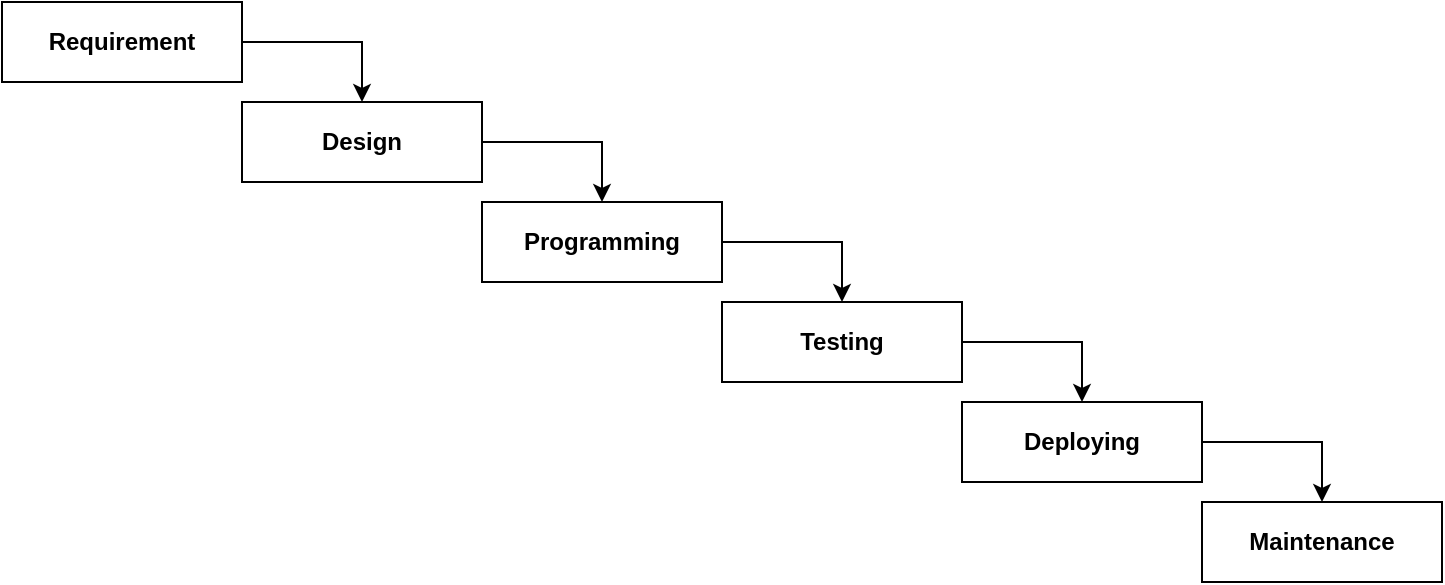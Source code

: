 <mxfile version="24.7.5">
  <diagram name="Page-1" id="o2RGznceNQsW0V0M7qhm">
    <mxGraphModel dx="919" dy="418" grid="1" gridSize="10" guides="1" tooltips="1" connect="1" arrows="1" fold="1" page="1" pageScale="1" pageWidth="850" pageHeight="1100" math="0" shadow="0">
      <root>
        <mxCell id="0" />
        <mxCell id="1" parent="0" />
        <mxCell id="YHrHaXtF--w0TaJamSNH-18" style="edgeStyle=orthogonalEdgeStyle;rounded=0;orthogonalLoop=1;jettySize=auto;html=1;exitX=1;exitY=0.5;exitDx=0;exitDy=0;entryX=0.5;entryY=0;entryDx=0;entryDy=0;" edge="1" parent="1" source="YHrHaXtF--w0TaJamSNH-1" target="YHrHaXtF--w0TaJamSNH-8">
          <mxGeometry relative="1" as="geometry" />
        </mxCell>
        <mxCell id="YHrHaXtF--w0TaJamSNH-1" value="&lt;b&gt;Requirement&lt;/b&gt;" style="rounded=0;whiteSpace=wrap;html=1;" vertex="1" parent="1">
          <mxGeometry x="40" y="40" width="120" height="40" as="geometry" />
        </mxCell>
        <mxCell id="YHrHaXtF--w0TaJamSNH-19" style="edgeStyle=orthogonalEdgeStyle;rounded=0;orthogonalLoop=1;jettySize=auto;html=1;exitX=1;exitY=0.5;exitDx=0;exitDy=0;entryX=0.5;entryY=0;entryDx=0;entryDy=0;" edge="1" parent="1" source="YHrHaXtF--w0TaJamSNH-8" target="YHrHaXtF--w0TaJamSNH-9">
          <mxGeometry relative="1" as="geometry" />
        </mxCell>
        <mxCell id="YHrHaXtF--w0TaJamSNH-8" value="&lt;b&gt;Design&lt;/b&gt;" style="rounded=0;whiteSpace=wrap;html=1;" vertex="1" parent="1">
          <mxGeometry x="160" y="90" width="120" height="40" as="geometry" />
        </mxCell>
        <mxCell id="YHrHaXtF--w0TaJamSNH-20" style="edgeStyle=orthogonalEdgeStyle;rounded=0;orthogonalLoop=1;jettySize=auto;html=1;exitX=1;exitY=0.5;exitDx=0;exitDy=0;entryX=0.5;entryY=0;entryDx=0;entryDy=0;" edge="1" parent="1" source="YHrHaXtF--w0TaJamSNH-9" target="YHrHaXtF--w0TaJamSNH-13">
          <mxGeometry relative="1" as="geometry" />
        </mxCell>
        <mxCell id="YHrHaXtF--w0TaJamSNH-9" value="&lt;b&gt;Programming&lt;/b&gt;" style="rounded=0;whiteSpace=wrap;html=1;" vertex="1" parent="1">
          <mxGeometry x="280" y="140" width="120" height="40" as="geometry" />
        </mxCell>
        <mxCell id="YHrHaXtF--w0TaJamSNH-22" style="edgeStyle=orthogonalEdgeStyle;rounded=0;orthogonalLoop=1;jettySize=auto;html=1;exitX=1;exitY=0.5;exitDx=0;exitDy=0;entryX=0.5;entryY=0;entryDx=0;entryDy=0;" edge="1" parent="1" source="YHrHaXtF--w0TaJamSNH-10" target="YHrHaXtF--w0TaJamSNH-11">
          <mxGeometry relative="1" as="geometry" />
        </mxCell>
        <mxCell id="YHrHaXtF--w0TaJamSNH-10" value="&lt;b&gt;Deploying&lt;/b&gt;" style="rounded=0;whiteSpace=wrap;html=1;" vertex="1" parent="1">
          <mxGeometry x="520" y="240" width="120" height="40" as="geometry" />
        </mxCell>
        <mxCell id="YHrHaXtF--w0TaJamSNH-11" value="&lt;b&gt;Maintenance&lt;/b&gt;" style="rounded=0;whiteSpace=wrap;html=1;" vertex="1" parent="1">
          <mxGeometry x="640" y="290" width="120" height="40" as="geometry" />
        </mxCell>
        <mxCell id="YHrHaXtF--w0TaJamSNH-21" style="edgeStyle=orthogonalEdgeStyle;rounded=0;orthogonalLoop=1;jettySize=auto;html=1;exitX=1;exitY=0.5;exitDx=0;exitDy=0;entryX=0.5;entryY=0;entryDx=0;entryDy=0;" edge="1" parent="1" source="YHrHaXtF--w0TaJamSNH-13" target="YHrHaXtF--w0TaJamSNH-10">
          <mxGeometry relative="1" as="geometry" />
        </mxCell>
        <mxCell id="YHrHaXtF--w0TaJamSNH-13" value="&lt;b&gt;Testing&lt;/b&gt;" style="rounded=0;whiteSpace=wrap;html=1;" vertex="1" parent="1">
          <mxGeometry x="400" y="190" width="120" height="40" as="geometry" />
        </mxCell>
      </root>
    </mxGraphModel>
  </diagram>
</mxfile>
